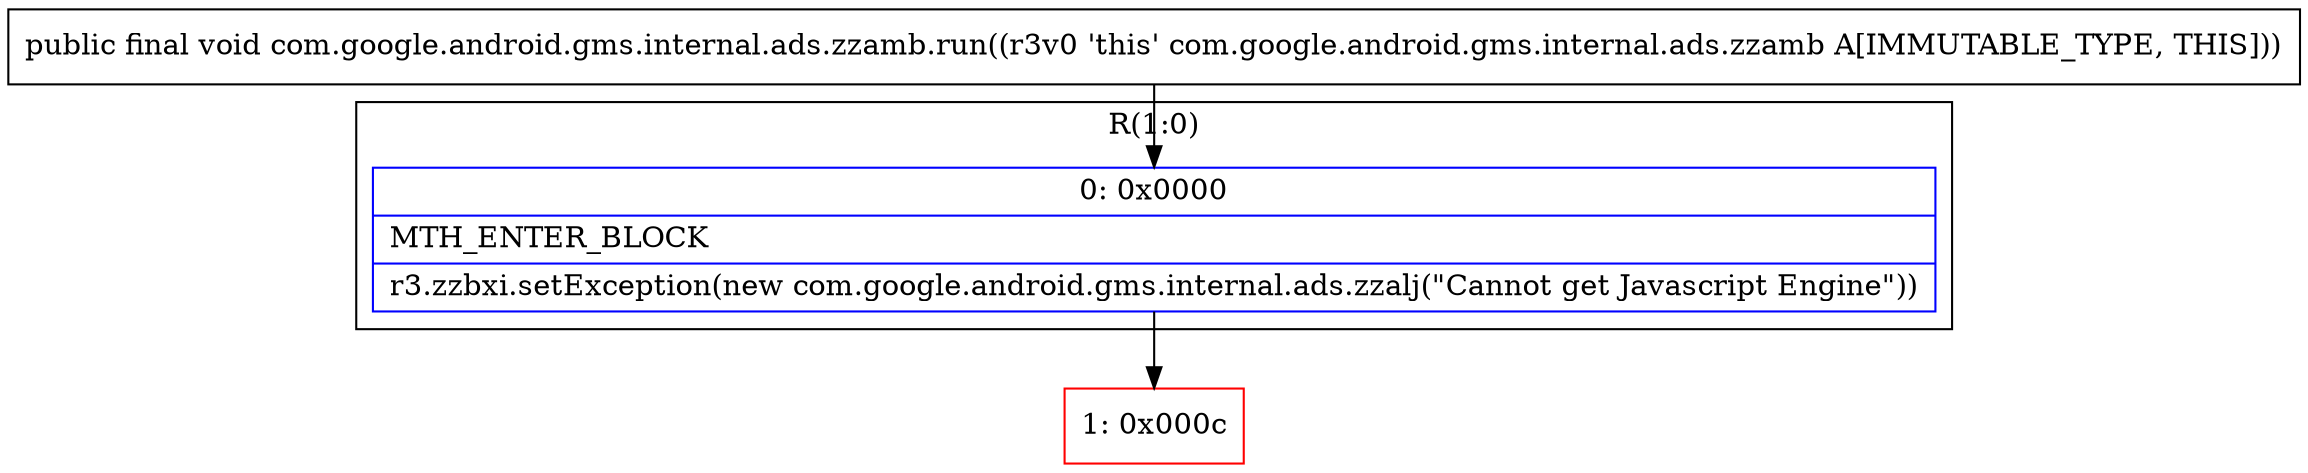 digraph "CFG forcom.google.android.gms.internal.ads.zzamb.run()V" {
subgraph cluster_Region_1378802288 {
label = "R(1:0)";
node [shape=record,color=blue];
Node_0 [shape=record,label="{0\:\ 0x0000|MTH_ENTER_BLOCK\l|r3.zzbxi.setException(new com.google.android.gms.internal.ads.zzalj(\"Cannot get Javascript Engine\"))\l}"];
}
Node_1 [shape=record,color=red,label="{1\:\ 0x000c}"];
MethodNode[shape=record,label="{public final void com.google.android.gms.internal.ads.zzamb.run((r3v0 'this' com.google.android.gms.internal.ads.zzamb A[IMMUTABLE_TYPE, THIS])) }"];
MethodNode -> Node_0;
Node_0 -> Node_1;
}

